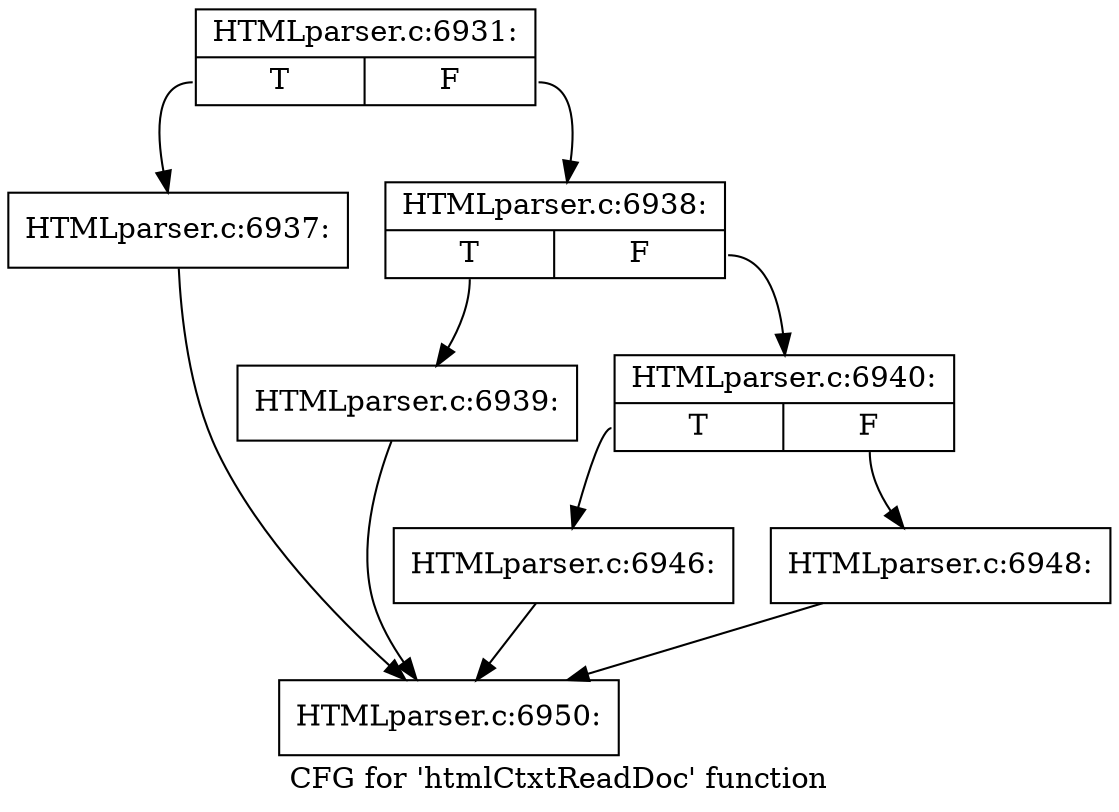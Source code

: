 digraph "CFG for 'htmlCtxtReadDoc' function" {
	label="CFG for 'htmlCtxtReadDoc' function";

	Node0x3da5160 [shape=record,label="{HTMLparser.c:6931:|{<s0>T|<s1>F}}"];
	Node0x3da5160:s0 -> Node0x3da9de0;
	Node0x3da5160:s1 -> Node0x3da9e30;
	Node0x3da9de0 [shape=record,label="{HTMLparser.c:6937:}"];
	Node0x3da9de0 -> Node0x3da8b40;
	Node0x3da9e30 [shape=record,label="{HTMLparser.c:6938:|{<s0>T|<s1>F}}"];
	Node0x3da9e30:s0 -> Node0x3daa290;
	Node0x3da9e30:s1 -> Node0x3daa2e0;
	Node0x3daa290 [shape=record,label="{HTMLparser.c:6939:}"];
	Node0x3daa290 -> Node0x3da8b40;
	Node0x3daa2e0 [shape=record,label="{HTMLparser.c:6940:|{<s0>T|<s1>F}}"];
	Node0x3daa2e0:s0 -> Node0x3dab1c0;
	Node0x3daa2e0:s1 -> Node0x3dab4f0;
	Node0x3dab1c0 [shape=record,label="{HTMLparser.c:6946:}"];
	Node0x3dab1c0 -> Node0x3da8b40;
	Node0x3dab4f0 [shape=record,label="{HTMLparser.c:6948:}"];
	Node0x3dab4f0 -> Node0x3da8b40;
	Node0x3da8b40 [shape=record,label="{HTMLparser.c:6950:}"];
}
